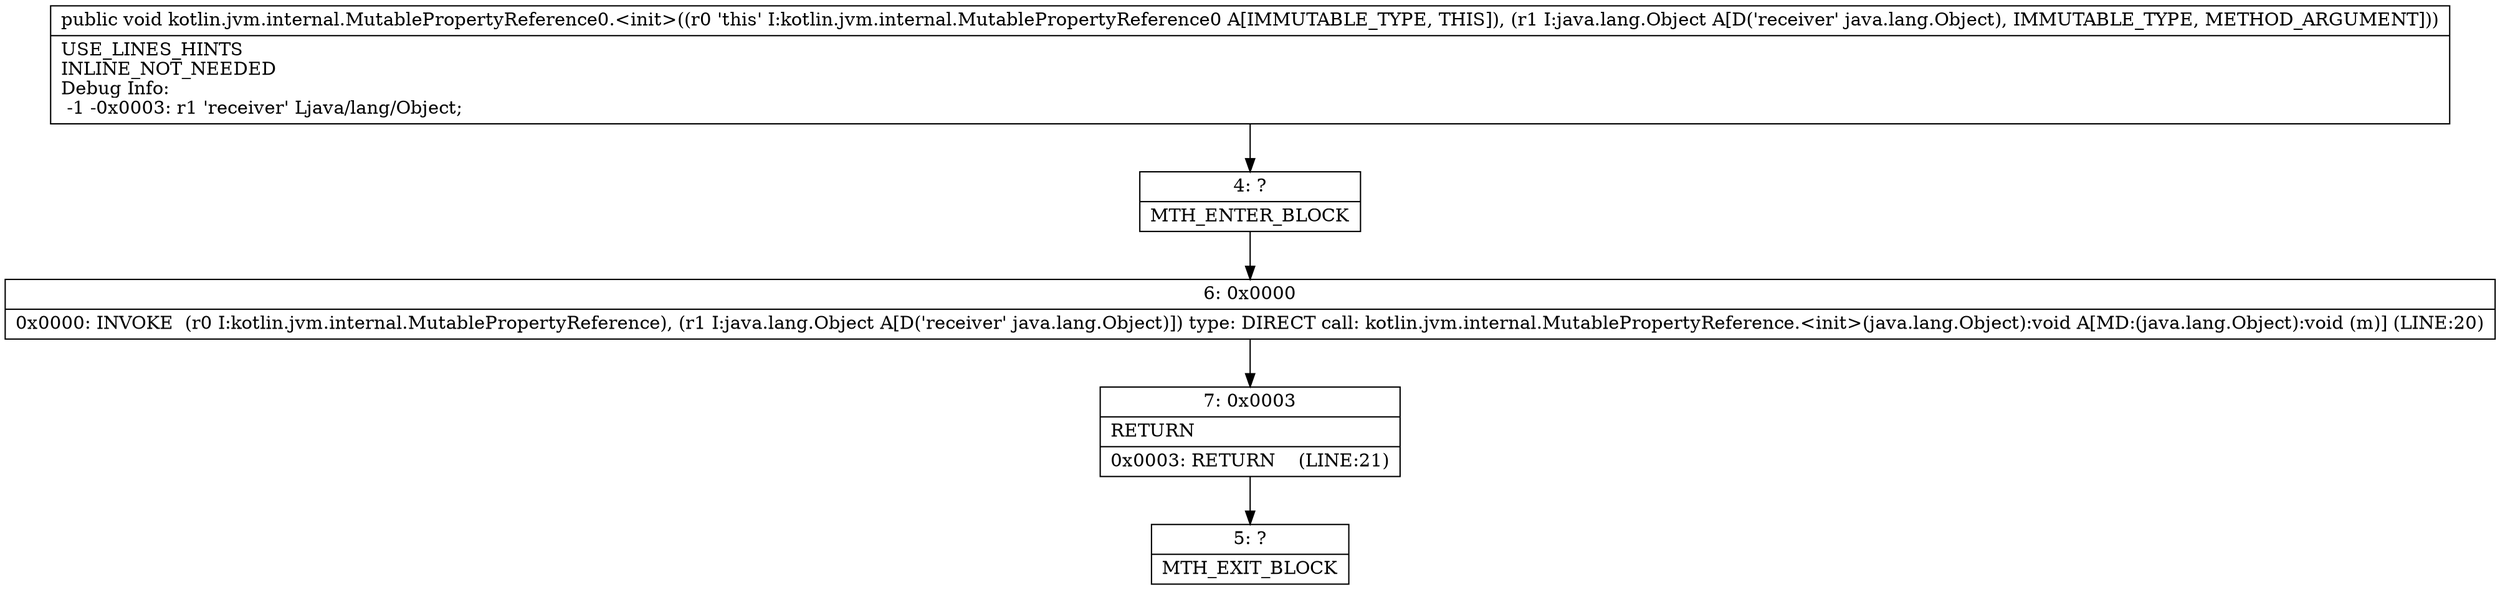 digraph "CFG forkotlin.jvm.internal.MutablePropertyReference0.\<init\>(Ljava\/lang\/Object;)V" {
Node_4 [shape=record,label="{4\:\ ?|MTH_ENTER_BLOCK\l}"];
Node_6 [shape=record,label="{6\:\ 0x0000|0x0000: INVOKE  (r0 I:kotlin.jvm.internal.MutablePropertyReference), (r1 I:java.lang.Object A[D('receiver' java.lang.Object)]) type: DIRECT call: kotlin.jvm.internal.MutablePropertyReference.\<init\>(java.lang.Object):void A[MD:(java.lang.Object):void (m)] (LINE:20)\l}"];
Node_7 [shape=record,label="{7\:\ 0x0003|RETURN\l|0x0003: RETURN    (LINE:21)\l}"];
Node_5 [shape=record,label="{5\:\ ?|MTH_EXIT_BLOCK\l}"];
MethodNode[shape=record,label="{public void kotlin.jvm.internal.MutablePropertyReference0.\<init\>((r0 'this' I:kotlin.jvm.internal.MutablePropertyReference0 A[IMMUTABLE_TYPE, THIS]), (r1 I:java.lang.Object A[D('receiver' java.lang.Object), IMMUTABLE_TYPE, METHOD_ARGUMENT]))  | USE_LINES_HINTS\lINLINE_NOT_NEEDED\lDebug Info:\l  \-1 \-0x0003: r1 'receiver' Ljava\/lang\/Object;\l}"];
MethodNode -> Node_4;Node_4 -> Node_6;
Node_6 -> Node_7;
Node_7 -> Node_5;
}

